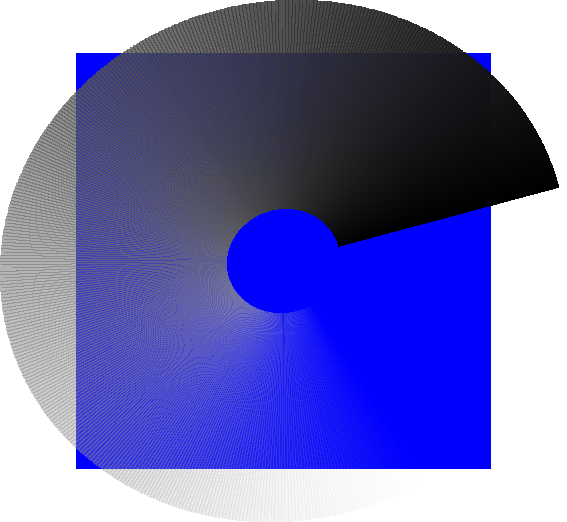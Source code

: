 size(10cm,0);
transform T=rotate(15)*xscale(1.1);
path c1=T*unitcircle, c2=T*scale(5)*unitcircle;
real l1=length(c1), l2=length(c2);

fill(scale(8)*shift(-0.5,-0.5)*unitsquare,blue);
int n=500;
real step=1/n;
for (int i=0; i < n; ++i) {
  real t=i*step;
  path g1=subpath(c1,t*l1,(t+step)*l1);
  path g2=subpath(c2,t*l2,(t+step)*l2);
  pair A=(relpoint(c1,t)+relpoint(c2,t))/2;
  pair B=(relpoint(c1,t+step)+relpoint(c2,t+step))/2;
  path sector=g1--reverse(g2)--cycle;
  pen trans=opacity(((2-(2*i/n)^1.5))/2);
  axialshade(sector,trans+i/n*white,A,trans+(i+1)/n*white,B);
}
shipout(bbox(lightblue+white,Fill),format="pdf");